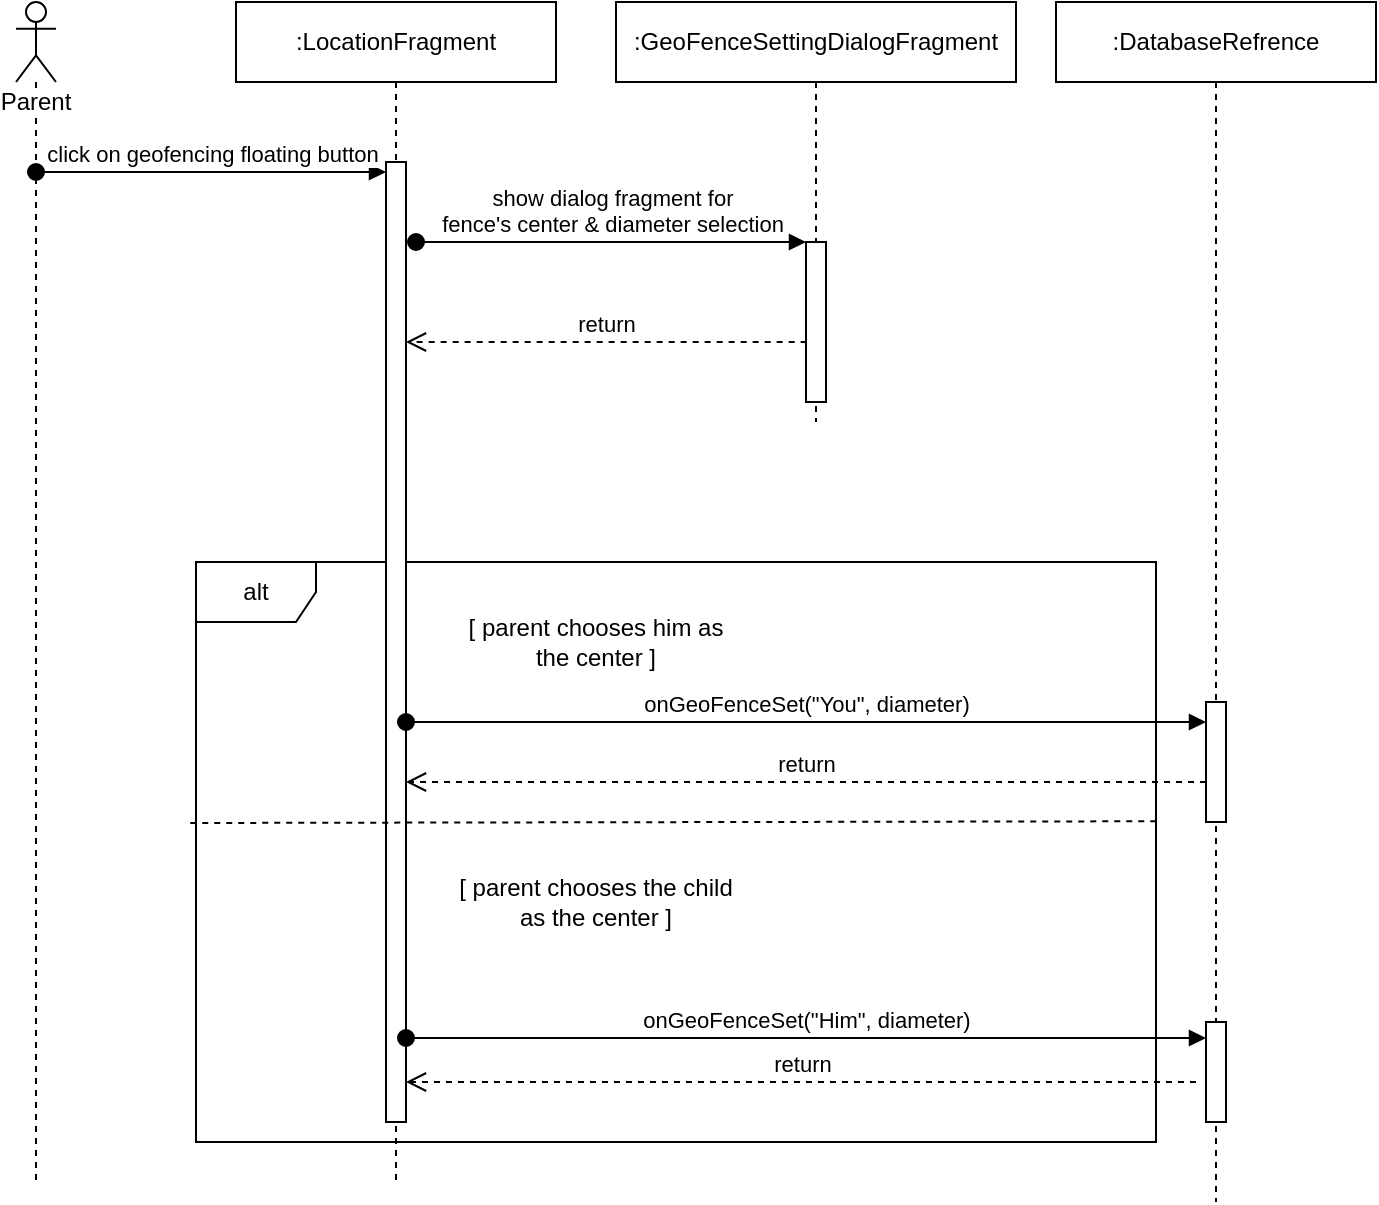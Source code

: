 <mxfile version="10.9.3" type="device"><diagram id="qhon1lyjx5C08eeE14wy" name="Page-1"><mxGraphModel dx="1240" dy="766" grid="1" gridSize="10" guides="1" tooltips="1" connect="1" arrows="1" fold="1" page="1" pageScale="1" pageWidth="850" pageHeight="1100" math="0" shadow="0"><root><mxCell id="0"/><mxCell id="1" parent="0"/><mxCell id="ztlwep3xDkmSsGZHyTBj-1" value="alt" style="shape=umlFrame;whiteSpace=wrap;html=1;" vertex="1" parent="1"><mxGeometry x="210" y="360" width="480" height="290" as="geometry"/></mxCell><mxCell id="ztlwep3xDkmSsGZHyTBj-2" value=":LocationFragment" style="shape=umlLifeline;perimeter=lifelinePerimeter;whiteSpace=wrap;html=1;container=1;collapsible=0;recursiveResize=0;outlineConnect=0;" vertex="1" parent="1"><mxGeometry x="230" y="80" width="160" height="590" as="geometry"/></mxCell><mxCell id="ztlwep3xDkmSsGZHyTBj-3" value="" style="html=1;points=[];perimeter=orthogonalPerimeter;" vertex="1" parent="ztlwep3xDkmSsGZHyTBj-2"><mxGeometry x="75" y="80" width="10" height="480" as="geometry"/></mxCell><mxCell id="ztlwep3xDkmSsGZHyTBj-4" value="Parent" style="shape=umlLifeline;participant=umlActor;perimeter=lifelinePerimeter;whiteSpace=wrap;html=1;container=1;collapsible=0;recursiveResize=0;verticalAlign=top;spacingTop=36;labelBackgroundColor=#ffffff;outlineConnect=0;" vertex="1" parent="1"><mxGeometry x="120" y="80" width="20" height="590" as="geometry"/></mxCell><mxCell id="ztlwep3xDkmSsGZHyTBj-5" value=":GeoFenceSettingDialogFragment" style="shape=umlLifeline;perimeter=lifelinePerimeter;whiteSpace=wrap;html=1;container=1;collapsible=0;recursiveResize=0;outlineConnect=0;" vertex="1" parent="1"><mxGeometry x="420" y="80" width="200" height="210" as="geometry"/></mxCell><mxCell id="ztlwep3xDkmSsGZHyTBj-6" value="" style="html=1;points=[];perimeter=orthogonalPerimeter;" vertex="1" parent="ztlwep3xDkmSsGZHyTBj-5"><mxGeometry x="95" y="120" width="10" height="80" as="geometry"/></mxCell><mxCell id="ztlwep3xDkmSsGZHyTBj-8" value=":DatabaseRefrence" style="shape=umlLifeline;perimeter=lifelinePerimeter;whiteSpace=wrap;html=1;container=1;collapsible=0;recursiveResize=0;outlineConnect=0;" vertex="1" parent="1"><mxGeometry x="640" y="80" width="160" height="600" as="geometry"/></mxCell><mxCell id="ztlwep3xDkmSsGZHyTBj-9" value="" style="html=1;points=[];perimeter=orthogonalPerimeter;" vertex="1" parent="ztlwep3xDkmSsGZHyTBj-8"><mxGeometry x="75" y="350" width="10" height="60" as="geometry"/></mxCell><mxCell id="ztlwep3xDkmSsGZHyTBj-10" value="" style="html=1;points=[];perimeter=orthogonalPerimeter;" vertex="1" parent="ztlwep3xDkmSsGZHyTBj-8"><mxGeometry x="75" y="510" width="10" height="50" as="geometry"/></mxCell><mxCell id="ztlwep3xDkmSsGZHyTBj-11" value="click on geofencing floating button" style="html=1;verticalAlign=bottom;startArrow=oval;endArrow=block;startSize=8;" edge="1" parent="1" target="ztlwep3xDkmSsGZHyTBj-3"><mxGeometry relative="1" as="geometry"><mxPoint x="130" y="165" as="sourcePoint"/></mxGeometry></mxCell><mxCell id="ztlwep3xDkmSsGZHyTBj-12" value="show dialog fragment for&lt;br&gt;fence's center &amp;amp; diameter selection" style="html=1;verticalAlign=bottom;startArrow=oval;endArrow=block;startSize=8;" edge="1" parent="1" target="ztlwep3xDkmSsGZHyTBj-6"><mxGeometry relative="1" as="geometry"><mxPoint x="320" y="200" as="sourcePoint"/><Array as="points"><mxPoint x="420" y="200"/></Array></mxGeometry></mxCell><mxCell id="ztlwep3xDkmSsGZHyTBj-13" value="[ parent chooses the child as the center ]" style="text;html=1;strokeColor=none;fillColor=none;align=center;verticalAlign=middle;whiteSpace=wrap;rounded=0;" vertex="1" parent="1"><mxGeometry x="340" y="520" width="140" height="20" as="geometry"/></mxCell><mxCell id="ztlwep3xDkmSsGZHyTBj-14" value="onGeoFenceSet(&quot;You&quot;, diameter)" style="html=1;verticalAlign=bottom;startArrow=oval;endArrow=block;startSize=8;" edge="1" parent="1" source="ztlwep3xDkmSsGZHyTBj-3" target="ztlwep3xDkmSsGZHyTBj-9"><mxGeometry relative="1" as="geometry"><mxPoint x="315" y="420" as="sourcePoint"/><Array as="points"><mxPoint x="510" y="440"/></Array></mxGeometry></mxCell><mxCell id="ztlwep3xDkmSsGZHyTBj-15" value="[ parent chooses him as the center ]" style="text;html=1;strokeColor=none;fillColor=none;align=center;verticalAlign=middle;whiteSpace=wrap;rounded=0;" vertex="1" parent="1"><mxGeometry x="340" y="390" width="140" height="20" as="geometry"/></mxCell><mxCell id="ztlwep3xDkmSsGZHyTBj-16" value="return" style="html=1;verticalAlign=bottom;endArrow=open;dashed=1;endSize=8;" edge="1" parent="1" target="ztlwep3xDkmSsGZHyTBj-3"><mxGeometry relative="1" as="geometry"><mxPoint x="715.0" y="470" as="sourcePoint"/><mxPoint x="635" y="470" as="targetPoint"/></mxGeometry></mxCell><mxCell id="ztlwep3xDkmSsGZHyTBj-17" value="" style="endArrow=none;dashed=1;html=1;entryX=1.002;entryY=0.447;entryDx=0;entryDy=0;entryPerimeter=0;exitX=-0.006;exitY=0.45;exitDx=0;exitDy=0;exitPerimeter=0;" edge="1" parent="1" source="ztlwep3xDkmSsGZHyTBj-1" target="ztlwep3xDkmSsGZHyTBj-1"><mxGeometry width="50" height="50" relative="1" as="geometry"><mxPoint x="210" y="486" as="sourcePoint"/><mxPoint x="260" y="450" as="targetPoint"/></mxGeometry></mxCell><mxCell id="ztlwep3xDkmSsGZHyTBj-18" value="onGeoFenceSet(&quot;Him&quot;, diameter)" style="html=1;verticalAlign=bottom;startArrow=oval;endArrow=block;startSize=8;" edge="1" parent="1" source="ztlwep3xDkmSsGZHyTBj-3"><mxGeometry relative="1" as="geometry"><mxPoint x="655" y="560" as="sourcePoint"/><mxPoint x="715.0" y="598" as="targetPoint"/></mxGeometry></mxCell><mxCell id="ztlwep3xDkmSsGZHyTBj-19" value="return" style="html=1;verticalAlign=bottom;endArrow=open;dashed=1;endSize=8;" edge="1" parent="1" target="ztlwep3xDkmSsGZHyTBj-3"><mxGeometry relative="1" as="geometry"><mxPoint x="710.0" y="620" as="sourcePoint"/><mxPoint x="630" y="620" as="targetPoint"/></mxGeometry></mxCell><mxCell id="ztlwep3xDkmSsGZHyTBj-7" value="return" style="html=1;verticalAlign=bottom;endArrow=open;dashed=1;endSize=8;exitX=0.032;exitY=0.625;exitDx=0;exitDy=0;exitPerimeter=0;" edge="1" parent="1" target="ztlwep3xDkmSsGZHyTBj-3" source="ztlwep3xDkmSsGZHyTBj-6"><mxGeometry relative="1" as="geometry"><mxPoint x="510" y="300" as="sourcePoint"/><mxPoint x="420" y="300" as="targetPoint"/></mxGeometry></mxCell></root></mxGraphModel></diagram></mxfile>